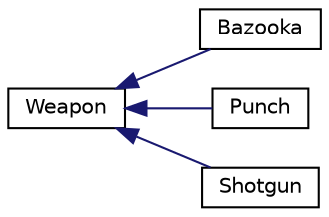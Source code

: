 digraph "Graphical Class Hierarchy"
{
  edge [fontname="Helvetica",fontsize="10",labelfontname="Helvetica",labelfontsize="10"];
  node [fontname="Helvetica",fontsize="10",shape=record];
  rankdir="LR";
  Node1 [label="Weapon",height=0.2,width=0.4,color="black", fillcolor="white", style="filled",URL="$classWeapon.html",tooltip="A Virtual weapon class. "];
  Node1 -> Node2 [dir="back",color="midnightblue",fontsize="10",style="solid",fontname="Helvetica"];
  Node2 [label="Bazooka",height=0.2,width=0.4,color="black", fillcolor="white", style="filled",URL="$classBazooka.html",tooltip="Class for bazooka type weapon. "];
  Node1 -> Node3 [dir="back",color="midnightblue",fontsize="10",style="solid",fontname="Helvetica"];
  Node3 [label="Punch",height=0.2,width=0.4,color="black", fillcolor="white", style="filled",URL="$classPunch.html",tooltip="Class for punch type weapon. "];
  Node1 -> Node4 [dir="back",color="midnightblue",fontsize="10",style="solid",fontname="Helvetica"];
  Node4 [label="Shotgun",height=0.2,width=0.4,color="black", fillcolor="white", style="filled",URL="$classShotgun.html",tooltip="Class for Shotgun type weapon. "];
}
